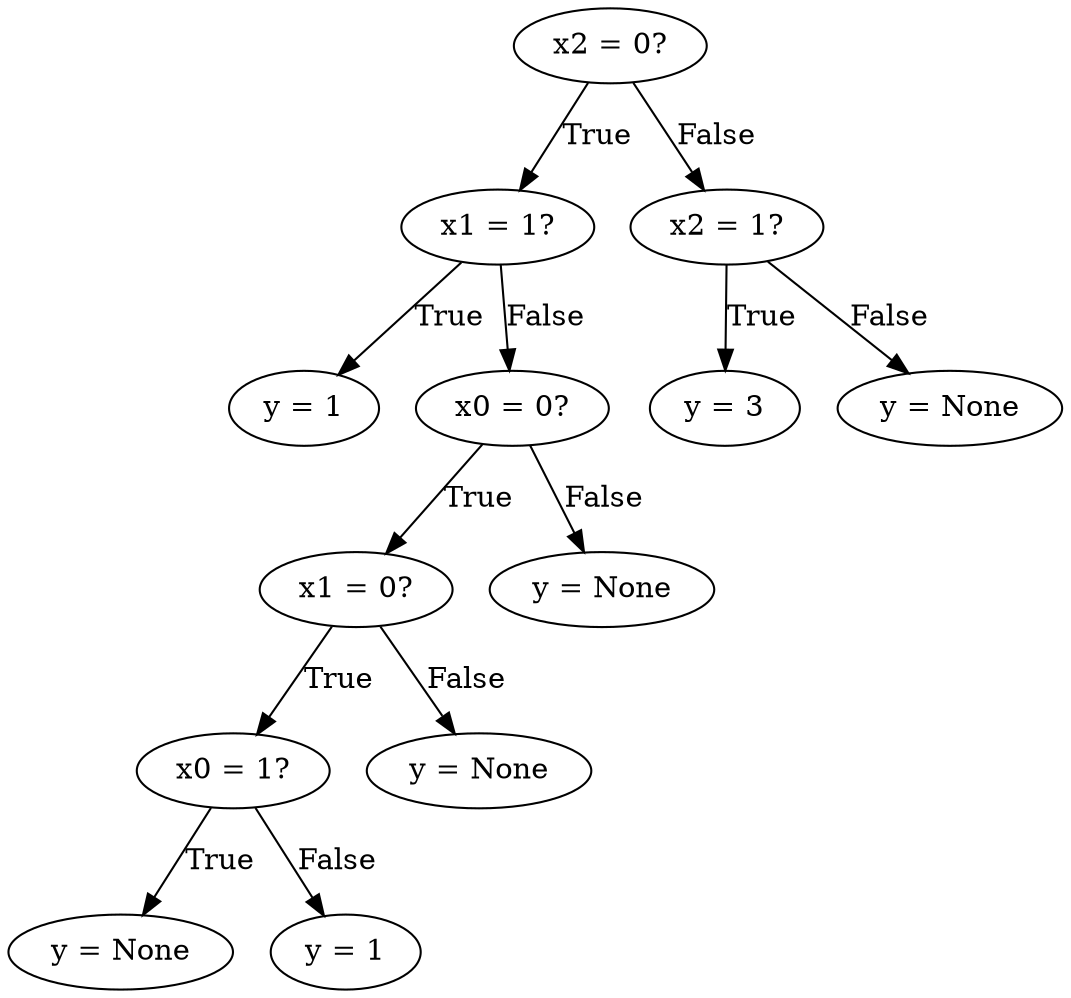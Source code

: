 digraph TREE {
    node2 [label="y = 1"];
    node1 -> node2 [label="True"];
    node1 [label="x1 = 1?"];
    node6 [label="y = None"];
    node5 -> node6 [label="True"];
    node5 [label="x0 = 1?"];
    node7 [label="y = 1"];
    node5 -> node7 [label="False"];
    node4 -> node5 [label="True"];
    node4 [label="x1 = 0?"];
    node8 [label="y = None"];
    node4 -> node8 [label="False"];
    node3 -> node4 [label="True"];
    node3 [label="x0 = 0?"];
    node9 [label="y = None"];
    node3 -> node9 [label="False"];
    node1 -> node3 [label="False"];
    node0 -> node1 [label="True"];
    node0 [label="x2 = 0?"];
    node11 [label="y = 3"];
    node10 -> node11 [label="True"];
    node10 [label="x2 = 1?"];
    node12 [label="y = None"];
    node10 -> node12 [label="False"];
    node0 -> node10 [label="False"];
}
